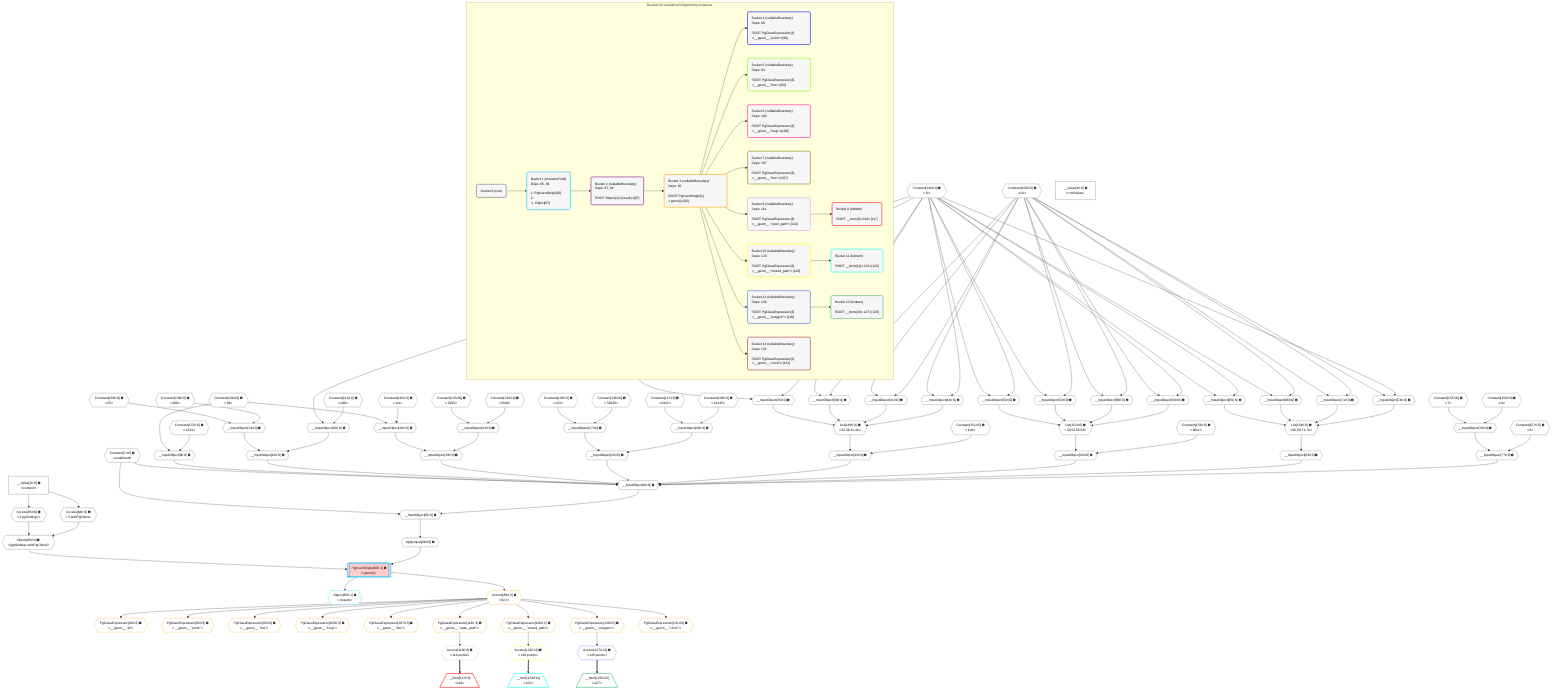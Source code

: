%%{init: {'themeVariables': { 'fontSize': '12px'}}}%%
graph TD
    classDef path fill:#eee,stroke:#000,color:#000
    classDef plan fill:#fff,stroke-width:1px,color:#000
    classDef itemplan fill:#fff,stroke-width:2px,color:#000
    classDef unbatchedplan fill:#dff,stroke-width:1px,color:#000
    classDef sideeffectplan fill:#fcc,stroke-width:2px,color:#000
    classDef bucket fill:#f6f6f6,color:#000,stroke-width:2px,text-align:left


    %% plan dependencies
    __InputObject8{{"__InputObject[8∈0] ➊"}}:::plan
    Constant7{{"Constant[7∈0] ➊<br />ᐸundefinedᐳ"}}:::plan
    __InputObject9{{"__InputObject[9∈0] ➊"}}:::plan
    __InputObject12{{"__InputObject[12∈0] ➊"}}:::plan
    __InputObject19{{"__InputObject[19∈0] ➊"}}:::plan
    __InputObject26{{"__InputObject[26∈0] ➊"}}:::plan
    __InputObject33{{"__InputObject[33∈0] ➊"}}:::plan
    __InputObject48{{"__InputObject[48∈0] ➊"}}:::plan
    __InputObject63{{"__InputObject[63∈0] ➊"}}:::plan
    __InputObject77{{"__InputObject[77∈0] ➊"}}:::plan
    Constant7 & __InputObject9 & __InputObject12 & __InputObject19 & __InputObject26 & __InputObject33 & __InputObject48 & __InputObject63 & __InputObject77 --> __InputObject8
    List149{{"List[149∈0] ➊<br />ᐸ35,38,41,44ᐳ"}}:::plan
    __InputObject35{{"__InputObject[35∈0] ➊"}}:::plan
    __InputObject38{{"__InputObject[38∈0] ➊"}}:::plan
    __InputObject41{{"__InputObject[41∈0] ➊"}}:::plan
    __InputObject44{{"__InputObject[44∈0] ➊"}}:::plan
    __InputObject35 & __InputObject38 & __InputObject41 & __InputObject44 --> List149
    List152{{"List[152∈0] ➊<br />ᐸ50,53,56,59ᐳ"}}:::plan
    __InputObject50{{"__InputObject[50∈0] ➊"}}:::plan
    __InputObject53{{"__InputObject[53∈0] ➊"}}:::plan
    __InputObject56{{"__InputObject[56∈0] ➊"}}:::plan
    __InputObject59{{"__InputObject[59∈0] ➊"}}:::plan
    __InputObject50 & __InputObject53 & __InputObject56 & __InputObject59 --> List152
    List154{{"List[154∈0] ➊<br />ᐸ65,68,71,74ᐳ"}}:::plan
    __InputObject65{{"__InputObject[65∈0] ➊"}}:::plan
    __InputObject68{{"__InputObject[68∈0] ➊"}}:::plan
    __InputObject71{{"__InputObject[71∈0] ➊"}}:::plan
    __InputObject74{{"__InputObject[74∈0] ➊"}}:::plan
    __InputObject65 & __InputObject68 & __InputObject71 & __InputObject74 --> List154
    __InputObject6{{"__InputObject[6∈0] ➊"}}:::plan
    Constant7 & __InputObject8 --> __InputObject6
    Constant136{{"Constant[136∈0] ➊<br />ᐸ99ᐳ"}}:::plan
    Constant137{{"Constant[137∈0] ➊<br />ᐸ1234ᐳ"}}:::plan
    Constant136 & Constant137 --> __InputObject9
    __InputObject13{{"__InputObject[13∈0] ➊"}}:::plan
    __InputObject16{{"__InputObject[16∈0] ➊"}}:::plan
    __InputObject13 & __InputObject16 --> __InputObject12
    Constant138{{"Constant[138∈0] ➊<br />ᐸ25ᐳ"}}:::plan
    Constant139{{"Constant[139∈0] ➊<br />ᐸ200ᐳ"}}:::plan
    Constant138 & Constant139 --> __InputObject13
    Constant140{{"Constant[140∈0] ➊<br />ᐸ0ᐳ"}}:::plan
    Constant141{{"Constant[141∈0] ➊<br />ᐸ100ᐳ"}}:::plan
    Constant140 & Constant141 --> __InputObject16
    __InputObject20{{"__InputObject[20∈0] ➊"}}:::plan
    __InputObject23{{"__InputObject[23∈0] ➊"}}:::plan
    __InputObject20 & __InputObject23 --> __InputObject19
    Constant142{{"Constant[142∈0] ➊<br />ᐸ111ᐳ"}}:::plan
    Constant136 & Constant142 --> __InputObject20
    Constant143{{"Constant[143∈0] ➊<br />ᐸ2935ᐳ"}}:::plan
    Constant144{{"Constant[144∈0] ➊<br />ᐸ3548ᐳ"}}:::plan
    Constant143 & Constant144 --> __InputObject23
    __InputObject27{{"__InputObject[27∈0] ➊"}}:::plan
    __InputObject30{{"__InputObject[30∈0] ➊"}}:::plan
    __InputObject27 & __InputObject30 --> __InputObject26
    Constant145{{"Constant[145∈0] ➊<br />ᐸ123ᐳ"}}:::plan
    Constant146{{"Constant[146∈0] ➊<br />ᐸ52635ᐳ"}}:::plan
    Constant145 & Constant146 --> __InputObject27
    Constant147{{"Constant[147∈0] ➊<br />ᐸ2342ᐳ"}}:::plan
    Constant148{{"Constant[148∈0] ➊<br />ᐸ12445ᐳ"}}:::plan
    Constant147 & Constant148 --> __InputObject30
    Constant151{{"Constant[151∈0] ➊<br />ᐸtrueᐳ"}}:::plan
    List149 & Constant151 --> __InputObject33
    Constant140 & Constant140 --> __InputObject35
    Constant150{{"Constant[150∈0] ➊<br />ᐸ10ᐳ"}}:::plan
    Constant140 & Constant150 --> __InputObject38
    Constant150 & Constant150 --> __InputObject41
    Constant150 & Constant140 --> __InputObject44
    Constant153{{"Constant[153∈0] ➊<br />ᐸfalseᐳ"}}:::plan
    List152 & Constant153 --> __InputObject48
    Constant140 & Constant140 --> __InputObject50
    Constant140 & Constant150 --> __InputObject53
    Constant150 & Constant150 --> __InputObject56
    Constant150 & Constant140 --> __InputObject59
    Constant140 & Constant140 --> __InputObject65
    Constant140 & Constant150 --> __InputObject68
    Constant150 & Constant150 --> __InputObject71
    Constant150 & Constant140 --> __InputObject74
    __InputObject78{{"__InputObject[78∈0] ➊"}}:::plan
    Constant157{{"Constant[157∈0] ➊<br />ᐸ3ᐳ"}}:::plan
    __InputObject78 & Constant157 --> __InputObject77
    Constant155{{"Constant[155∈0] ➊<br />ᐸ7ᐳ"}}:::plan
    Constant156{{"Constant[156∈0] ➊<br />ᐸ11ᐳ"}}:::plan
    Constant155 & Constant156 --> __InputObject78
    Object85{{"Object[85∈0] ➊<br />ᐸ{pgSettings,withPgClient}ᐳ"}}:::plan
    Access83{{"Access[83∈0] ➊<br />ᐸ2.pgSettingsᐳ"}}:::plan
    Access84{{"Access[84∈0] ➊<br />ᐸ2.withPgClientᐳ"}}:::plan
    Access83 & Access84 --> Object85
    List154 --> __InputObject63
    __Value2["__Value[2∈0] ➊<br />ᐸcontextᐳ"]:::plan
    __Value2 --> Access83
    __Value2 --> Access84
    ApplyInput86{{"ApplyInput[86∈0] ➊"}}:::plan
    __InputObject6 --> ApplyInput86
    __Value4["__Value[4∈0] ➊<br />ᐸrootValueᐳ"]:::plan
    PgInsertSingle82[["PgInsertSingle[82∈1] ➊<br />ᐸgeom()ᐳ"]]:::sideeffectplan
    Object85 & ApplyInput86 --> PgInsertSingle82
    Object87{{"Object[87∈1] ➊<br />ᐸ{result}ᐳ"}}:::plan
    PgInsertSingle82 --> Object87
    PgClassExpression88{{"PgClassExpression[88∈3] ➊<br />ᐸ__geom__.”id”ᐳ"}}:::plan
    Access89{{"Access[89∈3] ➊<br />ᐸ82.tᐳ"}}:::plan
    Access89 --> PgClassExpression88
    PgInsertSingle82 --> Access89
    PgClassExpression90{{"PgClassExpression[90∈3] ➊<br />ᐸ__geom__.”point”ᐳ"}}:::plan
    Access89 --> PgClassExpression90
    PgClassExpression93{{"PgClassExpression[93∈3] ➊<br />ᐸ__geom__.”line”ᐳ"}}:::plan
    Access89 --> PgClassExpression93
    PgClassExpression100{{"PgClassExpression[100∈3] ➊<br />ᐸ__geom__.”lseg”ᐳ"}}:::plan
    Access89 --> PgClassExpression100
    PgClassExpression107{{"PgClassExpression[107∈3] ➊<br />ᐸ__geom__.”box”ᐳ"}}:::plan
    Access89 --> PgClassExpression107
    PgClassExpression114{{"PgClassExpression[114∈3] ➊<br />ᐸ__geom__.”open_path”ᐳ"}}:::plan
    Access89 --> PgClassExpression114
    PgClassExpression120{{"PgClassExpression[120∈3] ➊<br />ᐸ__geom__.”closed_path”ᐳ"}}:::plan
    Access89 --> PgClassExpression120
    PgClassExpression126{{"PgClassExpression[126∈3] ➊<br />ᐸ__geom__.”polygon”ᐳ"}}:::plan
    Access89 --> PgClassExpression126
    PgClassExpression131{{"PgClassExpression[131∈3] ➊<br />ᐸ__geom__.”circle”ᐳ"}}:::plan
    Access89 --> PgClassExpression131
    Access116{{"Access[116∈8] ➊<br />ᐸ114.pointsᐳ"}}:::plan
    PgClassExpression114 --> Access116
    __Item117[/"__Item[117∈9]<br />ᐸ116ᐳ"\]:::itemplan
    Access116 ==> __Item117
    Access122{{"Access[122∈10] ➊<br />ᐸ120.pointsᐳ"}}:::plan
    PgClassExpression120 --> Access122
    __Item123[/"__Item[123∈11]<br />ᐸ122ᐳ"\]:::itemplan
    Access122 ==> __Item123
    Access127{{"Access[127∈12] ➊<br />ᐸ126.pointsᐳ"}}:::plan
    PgClassExpression126 --> Access127
    __Item128[/"__Item[128∈13]<br />ᐸ127ᐳ"\]:::itemplan
    Access127 ==> __Item128

    %% define steps

    subgraph "Buckets for mutations/v4/geometry.mutations"
    Bucket0("Bucket 0 (root)"):::bucket
    classDef bucket0 stroke:#696969
    class Bucket0,__Value2,__Value4,__InputObject6,Constant7,__InputObject8,__InputObject9,__InputObject12,__InputObject13,__InputObject16,__InputObject19,__InputObject20,__InputObject23,__InputObject26,__InputObject27,__InputObject30,__InputObject33,__InputObject35,__InputObject38,__InputObject41,__InputObject44,__InputObject48,__InputObject50,__InputObject53,__InputObject56,__InputObject59,__InputObject63,__InputObject65,__InputObject68,__InputObject71,__InputObject74,__InputObject77,__InputObject78,Access83,Access84,Object85,ApplyInput86,Constant136,Constant137,Constant138,Constant139,Constant140,Constant141,Constant142,Constant143,Constant144,Constant145,Constant146,Constant147,Constant148,List149,Constant150,Constant151,List152,Constant153,List154,Constant155,Constant156,Constant157 bucket0
    Bucket1("Bucket 1 (mutationField)<br />Deps: 85, 86<br /><br />1: PgInsertSingle[82]<br />2: <br />ᐳ: Object[87]"):::bucket
    classDef bucket1 stroke:#00bfff
    class Bucket1,PgInsertSingle82,Object87 bucket1
    Bucket2("Bucket 2 (nullableBoundary)<br />Deps: 87, 82<br /><br />ROOT Object{1}ᐸ{result}ᐳ[87]"):::bucket
    classDef bucket2 stroke:#7f007f
    class Bucket2 bucket2
    Bucket3("Bucket 3 (nullableBoundary)<br />Deps: 82<br /><br />ROOT PgInsertSingle{1}ᐸgeom()ᐳ[82]"):::bucket
    classDef bucket3 stroke:#ffa500
    class Bucket3,PgClassExpression88,Access89,PgClassExpression90,PgClassExpression93,PgClassExpression100,PgClassExpression107,PgClassExpression114,PgClassExpression120,PgClassExpression126,PgClassExpression131 bucket3
    Bucket4("Bucket 4 (nullableBoundary)<br />Deps: 90<br /><br />ROOT PgClassExpression{3}ᐸ__geom__.”point”ᐳ[90]"):::bucket
    classDef bucket4 stroke:#0000ff
    class Bucket4 bucket4
    Bucket5("Bucket 5 (nullableBoundary)<br />Deps: 93<br /><br />ROOT PgClassExpression{3}ᐸ__geom__.”line”ᐳ[93]"):::bucket
    classDef bucket5 stroke:#7fff00
    class Bucket5 bucket5
    Bucket6("Bucket 6 (nullableBoundary)<br />Deps: 100<br /><br />ROOT PgClassExpression{3}ᐸ__geom__.”lseg”ᐳ[100]"):::bucket
    classDef bucket6 stroke:#ff1493
    class Bucket6 bucket6
    Bucket7("Bucket 7 (nullableBoundary)<br />Deps: 107<br /><br />ROOT PgClassExpression{3}ᐸ__geom__.”box”ᐳ[107]"):::bucket
    classDef bucket7 stroke:#808000
    class Bucket7 bucket7
    Bucket8("Bucket 8 (nullableBoundary)<br />Deps: 114<br /><br />ROOT PgClassExpression{3}ᐸ__geom__.”open_path”ᐳ[114]"):::bucket
    classDef bucket8 stroke:#dda0dd
    class Bucket8,Access116 bucket8
    Bucket9("Bucket 9 (listItem)<br /><br />ROOT __Item{9}ᐸ116ᐳ[117]"):::bucket
    classDef bucket9 stroke:#ff0000
    class Bucket9,__Item117 bucket9
    Bucket10("Bucket 10 (nullableBoundary)<br />Deps: 120<br /><br />ROOT PgClassExpression{3}ᐸ__geom__.”closed_path”ᐳ[120]"):::bucket
    classDef bucket10 stroke:#ffff00
    class Bucket10,Access122 bucket10
    Bucket11("Bucket 11 (listItem)<br /><br />ROOT __Item{11}ᐸ122ᐳ[123]"):::bucket
    classDef bucket11 stroke:#00ffff
    class Bucket11,__Item123 bucket11
    Bucket12("Bucket 12 (nullableBoundary)<br />Deps: 126<br /><br />ROOT PgClassExpression{3}ᐸ__geom__.”polygon”ᐳ[126]"):::bucket
    classDef bucket12 stroke:#4169e1
    class Bucket12,Access127 bucket12
    Bucket13("Bucket 13 (listItem)<br /><br />ROOT __Item{13}ᐸ127ᐳ[128]"):::bucket
    classDef bucket13 stroke:#3cb371
    class Bucket13,__Item128 bucket13
    Bucket14("Bucket 14 (nullableBoundary)<br />Deps: 131<br /><br />ROOT PgClassExpression{3}ᐸ__geom__.”circle”ᐳ[131]"):::bucket
    classDef bucket14 stroke:#a52a2a
    class Bucket14 bucket14
    Bucket0 --> Bucket1
    Bucket1 --> Bucket2
    Bucket2 --> Bucket3
    Bucket3 --> Bucket4 & Bucket5 & Bucket6 & Bucket7 & Bucket8 & Bucket10 & Bucket12 & Bucket14
    Bucket8 --> Bucket9
    Bucket10 --> Bucket11
    Bucket12 --> Bucket13
    end